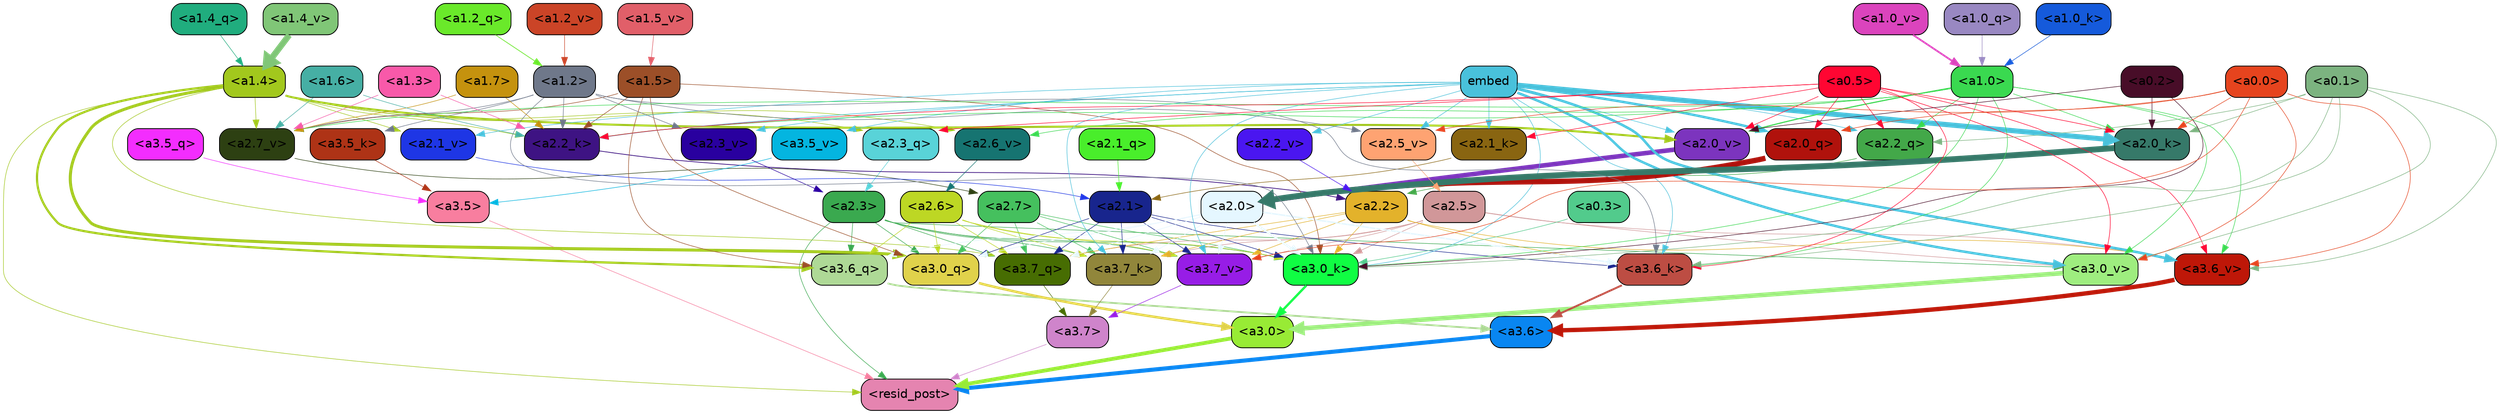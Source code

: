 strict digraph "" {
	graph [bgcolor=transparent,
		layout=dot,
		overlap=false,
		splines=true
	];
	"<a3.7>"	[color=black,
		fillcolor="#cf84cb",
		fontname=Helvetica,
		shape=box,
		style="filled, rounded"];
	"<resid_post>"	[color=black,
		fillcolor="#e584b0",
		fontname=Helvetica,
		shape=box,
		style="filled, rounded"];
	"<a3.7>" -> "<resid_post>"	[color="#cf84cb",
		penwidth=0.6];
	"<a3.6>"	[color=black,
		fillcolor="#0986f1",
		fontname=Helvetica,
		shape=box,
		style="filled, rounded"];
	"<a3.6>" -> "<resid_post>"	[color="#0986f1",
		penwidth=4.648244500160217];
	"<a3.5>"	[color=black,
		fillcolor="#f87e9f",
		fontname=Helvetica,
		shape=box,
		style="filled, rounded"];
	"<a3.5>" -> "<resid_post>"	[color="#f87e9f",
		penwidth=0.6];
	"<a3.0>"	[color=black,
		fillcolor="#98eb35",
		fontname=Helvetica,
		shape=box,
		style="filled, rounded"];
	"<a3.0>" -> "<resid_post>"	[color="#98eb35",
		penwidth=4.3288813829422];
	"<a2.3>"	[color=black,
		fillcolor="#3aa94f",
		fontname=Helvetica,
		shape=box,
		style="filled, rounded"];
	"<a2.3>" -> "<resid_post>"	[color="#3aa94f",
		penwidth=0.6];
	"<a3.7_q>"	[color=black,
		fillcolor="#476d02",
		fontname=Helvetica,
		shape=box,
		style="filled, rounded"];
	"<a2.3>" -> "<a3.7_q>"	[color="#3aa94f",
		penwidth=0.6];
	"<a3.6_q>"	[color=black,
		fillcolor="#aed996",
		fontname=Helvetica,
		shape=box,
		style="filled, rounded"];
	"<a2.3>" -> "<a3.6_q>"	[color="#3aa94f",
		penwidth=0.6];
	"<a3.0_q>"	[color=black,
		fillcolor="#e0d24b",
		fontname=Helvetica,
		shape=box,
		style="filled, rounded"];
	"<a2.3>" -> "<a3.0_q>"	[color="#3aa94f",
		penwidth=0.6];
	"<a3.7_k>"	[color=black,
		fillcolor="#91863b",
		fontname=Helvetica,
		shape=box,
		style="filled, rounded"];
	"<a2.3>" -> "<a3.7_k>"	[color="#3aa94f",
		penwidth=0.6];
	"<a3.0_k>"	[color=black,
		fillcolor="#10fd43",
		fontname=Helvetica,
		shape=box,
		style="filled, rounded"];
	"<a2.3>" -> "<a3.0_k>"	[color="#3aa94f",
		penwidth=0.6];
	"<a3.7_v>"	[color=black,
		fillcolor="#971de6",
		fontname=Helvetica,
		shape=box,
		style="filled, rounded"];
	"<a2.3>" -> "<a3.7_v>"	[color="#3aa94f",
		penwidth=0.6];
	"<a3.0_v>"	[color=black,
		fillcolor="#9eed7f",
		fontname=Helvetica,
		shape=box,
		style="filled, rounded"];
	"<a2.3>" -> "<a3.0_v>"	[color="#3aa94f",
		penwidth=0.6];
	"<a1.4>"	[color=black,
		fillcolor="#a2c81d",
		fontname=Helvetica,
		shape=box,
		style="filled, rounded"];
	"<a1.4>" -> "<resid_post>"	[color="#a2c81d",
		penwidth=0.6];
	"<a1.4>" -> "<a3.7_q>"	[color="#a2c81d",
		penwidth=0.6];
	"<a1.4>" -> "<a3.6_q>"	[color="#a2c81d",
		penwidth=2.5397292599081993];
	"<a1.4>" -> "<a3.0_q>"	[color="#a2c81d",
		penwidth=3.3985572457313538];
	"<a2.3_q>"	[color=black,
		fillcolor="#59d3d8",
		fontname=Helvetica,
		shape=box,
		style="filled, rounded"];
	"<a1.4>" -> "<a2.3_q>"	[color="#a2c81d",
		penwidth=0.6];
	"<a2.2_k>"	[color=black,
		fillcolor="#3e1383",
		fontname=Helvetica,
		shape=box,
		style="filled, rounded"];
	"<a1.4>" -> "<a2.2_k>"	[color="#a2c81d",
		penwidth=0.6];
	"<a2.7_v>"	[color=black,
		fillcolor="#2d4012",
		fontname=Helvetica,
		shape=box,
		style="filled, rounded"];
	"<a1.4>" -> "<a2.7_v>"	[color="#a2c81d",
		penwidth=0.6];
	"<a2.6_v>"	[color=black,
		fillcolor="#167471",
		fontname=Helvetica,
		shape=box,
		style="filled, rounded"];
	"<a1.4>" -> "<a2.6_v>"	[color="#a2c81d",
		penwidth=0.6];
	"<a2.1_v>"	[color=black,
		fillcolor="#1e36e5",
		fontname=Helvetica,
		shape=box,
		style="filled, rounded"];
	"<a1.4>" -> "<a2.1_v>"	[color="#a2c81d",
		penwidth=0.6];
	"<a2.0_v>"	[color=black,
		fillcolor="#7c34be",
		fontname=Helvetica,
		shape=box,
		style="filled, rounded"];
	"<a1.4>" -> "<a2.0_v>"	[color="#a2c81d",
		penwidth=2.3308929204940796];
	"<a3.7_q>" -> "<a3.7>"	[color="#476d02",
		penwidth=0.6];
	"<a3.6_q>" -> "<a3.6>"	[color="#aed996",
		penwidth=2.03758105635643];
	"<a3.5_q>"	[color=black,
		fillcolor="#f32dfe",
		fontname=Helvetica,
		shape=box,
		style="filled, rounded"];
	"<a3.5_q>" -> "<a3.5>"	[color="#f32dfe",
		penwidth=0.6];
	"<a3.0_q>" -> "<a3.0>"	[color="#e0d24b",
		penwidth=2.8638100624084473];
	"<a3.7_k>" -> "<a3.7>"	[color="#91863b",
		penwidth=0.6];
	"<a3.6_k>"	[color=black,
		fillcolor="#bd4d43",
		fontname=Helvetica,
		shape=box,
		style="filled, rounded"];
	"<a3.6_k>" -> "<a3.6>"	[color="#bd4d43",
		penwidth=2.174198240041733];
	"<a3.5_k>"	[color=black,
		fillcolor="#ae3316",
		fontname=Helvetica,
		shape=box,
		style="filled, rounded"];
	"<a3.5_k>" -> "<a3.5>"	[color="#ae3316",
		penwidth=0.6];
	"<a3.0_k>" -> "<a3.0>"	[color="#10fd43",
		penwidth=2.6274144649505615];
	"<a3.7_v>" -> "<a3.7>"	[color="#971de6",
		penwidth=0.6];
	"<a3.6_v>"	[color=black,
		fillcolor="#be1708",
		fontname=Helvetica,
		shape=box,
		style="filled, rounded"];
	"<a3.6_v>" -> "<a3.6>"	[color="#be1708",
		penwidth=5.002329230308533];
	"<a3.5_v>"	[color=black,
		fillcolor="#04b5e0",
		fontname=Helvetica,
		shape=box,
		style="filled, rounded"];
	"<a3.5_v>" -> "<a3.5>"	[color="#04b5e0",
		penwidth=0.6];
	"<a3.0_v>" -> "<a3.0>"	[color="#9eed7f",
		penwidth=5.188832879066467];
	"<a2.7>"	[color=black,
		fillcolor="#45c05e",
		fontname=Helvetica,
		shape=box,
		style="filled, rounded"];
	"<a2.7>" -> "<a3.7_q>"	[color="#45c05e",
		penwidth=0.6];
	"<a2.7>" -> "<a3.0_q>"	[color="#45c05e",
		penwidth=0.6];
	"<a2.7>" -> "<a3.7_k>"	[color="#45c05e",
		penwidth=0.6];
	"<a2.7>" -> "<a3.0_k>"	[color="#45c05e",
		penwidth=0.6];
	"<a2.7>" -> "<a3.7_v>"	[color="#45c05e",
		penwidth=0.6];
	"<a2.6>"	[color=black,
		fillcolor="#bdd724",
		fontname=Helvetica,
		shape=box,
		style="filled, rounded"];
	"<a2.6>" -> "<a3.7_q>"	[color="#bdd724",
		penwidth=0.6];
	"<a2.6>" -> "<a3.6_q>"	[color="#bdd724",
		penwidth=0.6];
	"<a2.6>" -> "<a3.0_q>"	[color="#bdd724",
		penwidth=0.6];
	"<a2.6>" -> "<a3.7_k>"	[color="#bdd724",
		penwidth=0.6];
	"<a2.6>" -> "<a3.0_k>"	[color="#bdd724",
		penwidth=0.6];
	"<a2.6>" -> "<a3.7_v>"	[color="#bdd724",
		penwidth=0.6];
	"<a2.5>"	[color=black,
		fillcolor="#d19799",
		fontname=Helvetica,
		shape=box,
		style="filled, rounded"];
	"<a2.5>" -> "<a3.7_q>"	[color="#d19799",
		penwidth=0.6];
	"<a2.5>" -> "<a3.7_k>"	[color="#d19799",
		penwidth=0.6];
	"<a2.5>" -> "<a3.0_k>"	[color="#d19799",
		penwidth=0.6];
	"<a2.5>" -> "<a3.7_v>"	[color="#d19799",
		penwidth=0.6];
	"<a2.5>" -> "<a3.6_v>"	[color="#d19799",
		penwidth=0.6];
	"<a2.5>" -> "<a3.0_v>"	[color="#d19799",
		penwidth=0.6];
	"<a2.2>"	[color=black,
		fillcolor="#e3b22b",
		fontname=Helvetica,
		shape=box,
		style="filled, rounded"];
	"<a2.2>" -> "<a3.7_q>"	[color="#e3b22b",
		penwidth=0.6];
	"<a2.2>" -> "<a3.7_k>"	[color="#e3b22b",
		penwidth=0.6];
	"<a2.2>" -> "<a3.6_k>"	[color="#e3b22b",
		penwidth=0.6];
	"<a2.2>" -> "<a3.0_k>"	[color="#e3b22b",
		penwidth=0.6];
	"<a2.2>" -> "<a3.7_v>"	[color="#e3b22b",
		penwidth=0.6];
	"<a2.2>" -> "<a3.6_v>"	[color="#e3b22b",
		penwidth=0.6];
	"<a2.1>"	[color=black,
		fillcolor="#18258d",
		fontname=Helvetica,
		shape=box,
		style="filled, rounded"];
	"<a2.1>" -> "<a3.7_q>"	[color="#18258d",
		penwidth=0.6];
	"<a2.1>" -> "<a3.0_q>"	[color="#18258d",
		penwidth=0.6];
	"<a2.1>" -> "<a3.7_k>"	[color="#18258d",
		penwidth=0.6];
	"<a2.1>" -> "<a3.6_k>"	[color="#18258d",
		penwidth=0.6];
	"<a2.1>" -> "<a3.0_k>"	[color="#18258d",
		penwidth=0.6];
	"<a2.1>" -> "<a3.7_v>"	[color="#18258d",
		penwidth=0.6];
	"<a2.0>"	[color=black,
		fillcolor="#e5f7ff",
		fontname=Helvetica,
		shape=box,
		style="filled, rounded"];
	"<a2.0>" -> "<a3.7_q>"	[color="#e5f7ff",
		penwidth=0.6];
	"<a2.0>" -> "<a3.6_q>"	[color="#e5f7ff",
		penwidth=0.6];
	"<a2.0>" -> "<a3.0_q>"	[color="#e5f7ff",
		penwidth=0.6];
	"<a2.0>" -> "<a3.7_k>"	[color="#e5f7ff",
		penwidth=0.6];
	"<a2.0>" -> "<a3.6_k>"	[color="#e5f7ff",
		penwidth=1.5717863738536835];
	"<a2.0>" -> "<a3.0_k>"	[color="#e5f7ff",
		penwidth=2.205150544643402];
	"<a2.0>" -> "<a3.7_v>"	[color="#e5f7ff",
		penwidth=0.6];
	"<a1.5>"	[color=black,
		fillcolor="#9c4f28",
		fontname=Helvetica,
		shape=box,
		style="filled, rounded"];
	"<a1.5>" -> "<a3.6_q>"	[color="#9c4f28",
		penwidth=0.6];
	"<a1.5>" -> "<a3.0_q>"	[color="#9c4f28",
		penwidth=0.6];
	"<a1.5>" -> "<a3.0_k>"	[color="#9c4f28",
		penwidth=0.6];
	"<a1.5>" -> "<a2.2_k>"	[color="#9c4f28",
		penwidth=0.6];
	"<a1.5>" -> "<a2.7_v>"	[color="#9c4f28",
		penwidth=0.6];
	embed	[color=black,
		fillcolor="#49c1db",
		fontname=Helvetica,
		shape=box,
		style="filled, rounded"];
	embed -> "<a3.7_k>"	[color="#49c1db",
		penwidth=0.6];
	embed -> "<a3.6_k>"	[color="#49c1db",
		penwidth=0.6];
	embed -> "<a3.0_k>"	[color="#49c1db",
		penwidth=0.6];
	embed -> "<a3.7_v>"	[color="#49c1db",
		penwidth=0.6];
	embed -> "<a3.6_v>"	[color="#49c1db",
		penwidth=2.882729172706604];
	embed -> "<a3.5_v>"	[color="#49c1db",
		penwidth=0.6];
	embed -> "<a3.0_v>"	[color="#49c1db",
		penwidth=2.812090039253235];
	"<a2.2_q>"	[color=black,
		fillcolor="#43a849",
		fontname=Helvetica,
		shape=box,
		style="filled, rounded"];
	embed -> "<a2.2_q>"	[color="#49c1db",
		penwidth=0.6];
	"<a2.0_q>"	[color=black,
		fillcolor="#b0120c",
		fontname=Helvetica,
		shape=box,
		style="filled, rounded"];
	embed -> "<a2.0_q>"	[color="#49c1db",
		penwidth=2.773140072822571];
	embed -> "<a2.2_k>"	[color="#49c1db",
		penwidth=0.6694881916046143];
	"<a2.1_k>"	[color=black,
		fillcolor="#896511",
		fontname=Helvetica,
		shape=box,
		style="filled, rounded"];
	embed -> "<a2.1_k>"	[color="#49c1db",
		penwidth=0.6];
	"<a2.0_k>"	[color=black,
		fillcolor="#367969",
		fontname=Helvetica,
		shape=box,
		style="filled, rounded"];
	embed -> "<a2.0_k>"	[color="#49c1db",
		penwidth=5.809704422950745];
	"<a2.5_v>"	[color=black,
		fillcolor="#fea372",
		fontname=Helvetica,
		shape=box,
		style="filled, rounded"];
	embed -> "<a2.5_v>"	[color="#49c1db",
		penwidth=0.6];
	"<a2.3_v>"	[color=black,
		fillcolor="#29009f",
		fontname=Helvetica,
		shape=box,
		style="filled, rounded"];
	embed -> "<a2.3_v>"	[color="#49c1db",
		penwidth=0.6];
	"<a2.2_v>"	[color=black,
		fillcolor="#4a16f0",
		fontname=Helvetica,
		shape=box,
		style="filled, rounded"];
	embed -> "<a2.2_v>"	[color="#49c1db",
		penwidth=0.6];
	embed -> "<a2.1_v>"	[color="#49c1db",
		penwidth=0.6];
	embed -> "<a2.0_v>"	[color="#49c1db",
		penwidth=0.6];
	"<a1.2>"	[color=black,
		fillcolor="#6f788a",
		fontname=Helvetica,
		shape=box,
		style="filled, rounded"];
	"<a1.2>" -> "<a3.6_k>"	[color="#6f788a",
		penwidth=0.6];
	"<a1.2>" -> "<a3.5_k>"	[color="#6f788a",
		penwidth=0.6];
	"<a1.2>" -> "<a3.0_k>"	[color="#6f788a",
		penwidth=0.6];
	"<a1.2>" -> "<a2.2_k>"	[color="#6f788a",
		penwidth=0.6];
	"<a1.2>" -> "<a2.7_v>"	[color="#6f788a",
		penwidth=0.6];
	"<a1.2>" -> "<a2.5_v>"	[color="#6f788a",
		penwidth=0.6];
	"<a1.2>" -> "<a2.3_v>"	[color="#6f788a",
		penwidth=0.6];
	"<a1.0>"	[color=black,
		fillcolor="#3ad950",
		fontname=Helvetica,
		shape=box,
		style="filled, rounded"];
	"<a1.0>" -> "<a3.6_k>"	[color="#3ad950",
		penwidth=0.6];
	"<a1.0>" -> "<a3.0_k>"	[color="#3ad950",
		penwidth=0.6];
	"<a1.0>" -> "<a3.6_v>"	[color="#3ad950",
		penwidth=0.6];
	"<a1.0>" -> "<a3.0_v>"	[color="#3ad950",
		penwidth=0.6];
	"<a1.0>" -> "<a2.2_q>"	[color="#3ad950",
		penwidth=0.6];
	"<a1.0>" -> "<a2.2_k>"	[color="#3ad950",
		penwidth=0.6];
	"<a1.0>" -> "<a2.0_k>"	[color="#3ad950",
		penwidth=0.6];
	"<a1.0>" -> "<a2.7_v>"	[color="#3ad950",
		penwidth=0.6];
	"<a1.0>" -> "<a2.6_v>"	[color="#3ad950",
		penwidth=0.6];
	"<a1.0>" -> "<a2.0_v>"	[color="#3ad950",
		penwidth=1.2632839679718018];
	"<a0.5>"	[color=black,
		fillcolor="#ff0632",
		fontname=Helvetica,
		shape=box,
		style="filled, rounded"];
	"<a0.5>" -> "<a3.6_k>"	[color="#ff0632",
		penwidth=0.6];
	"<a0.5>" -> "<a3.6_v>"	[color="#ff0632",
		penwidth=0.6];
	"<a0.5>" -> "<a3.0_v>"	[color="#ff0632",
		penwidth=0.6281400918960571];
	"<a0.5>" -> "<a2.3_q>"	[color="#ff0632",
		penwidth=0.6];
	"<a0.5>" -> "<a2.2_q>"	[color="#ff0632",
		penwidth=0.6];
	"<a0.5>" -> "<a2.0_q>"	[color="#ff0632",
		penwidth=0.6];
	"<a0.5>" -> "<a2.2_k>"	[color="#ff0632",
		penwidth=0.6];
	"<a0.5>" -> "<a2.1_k>"	[color="#ff0632",
		penwidth=0.6];
	"<a0.5>" -> "<a2.0_k>"	[color="#ff0632",
		penwidth=0.6196913719177246];
	"<a0.5>" -> "<a2.0_v>"	[color="#ff0632",
		penwidth=0.6];
	"<a0.1>"	[color=black,
		fillcolor="#7cb380",
		fontname=Helvetica,
		shape=box,
		style="filled, rounded"];
	"<a0.1>" -> "<a3.6_k>"	[color="#7cb380",
		penwidth=0.6];
	"<a0.1>" -> "<a3.0_k>"	[color="#7cb380",
		penwidth=0.6];
	"<a0.1>" -> "<a3.6_v>"	[color="#7cb380",
		penwidth=0.6];
	"<a0.1>" -> "<a3.0_v>"	[color="#7cb380",
		penwidth=0.6];
	"<a0.1>" -> "<a2.2_q>"	[color="#7cb380",
		penwidth=0.6];
	"<a0.1>" -> "<a2.0_k>"	[color="#7cb380",
		penwidth=0.6];
	"<a0.3>"	[color=black,
		fillcolor="#52cb8c",
		fontname=Helvetica,
		shape=box,
		style="filled, rounded"];
	"<a0.3>" -> "<a3.0_k>"	[color="#52cb8c",
		penwidth=0.6];
	"<a0.2>"	[color=black,
		fillcolor="#480d28",
		fontname=Helvetica,
		shape=box,
		style="filled, rounded"];
	"<a0.2>" -> "<a3.0_k>"	[color="#480d28",
		penwidth=0.6];
	"<a0.2>" -> "<a2.0_k>"	[color="#480d28",
		penwidth=0.6];
	"<a0.2>" -> "<a2.0_v>"	[color="#480d28",
		penwidth=0.6];
	"<a0.0>"	[color=black,
		fillcolor="#e6441e",
		fontname=Helvetica,
		shape=box,
		style="filled, rounded"];
	"<a0.0>" -> "<a3.7_v>"	[color="#e6441e",
		penwidth=0.6];
	"<a0.0>" -> "<a3.6_v>"	[color="#e6441e",
		penwidth=0.6];
	"<a0.0>" -> "<a3.0_v>"	[color="#e6441e",
		penwidth=0.6];
	"<a0.0>" -> "<a2.0_q>"	[color="#e6441e",
		penwidth=0.6];
	"<a0.0>" -> "<a2.0_k>"	[color="#e6441e",
		penwidth=0.6];
	"<a0.0>" -> "<a2.5_v>"	[color="#e6441e",
		penwidth=0.6];
	"<a2.3_q>" -> "<a2.3>"	[color="#59d3d8",
		penwidth=0.6];
	"<a2.2_q>" -> "<a2.2>"	[color="#43a849",
		penwidth=0.6299107074737549];
	"<a2.1_q>"	[color=black,
		fillcolor="#49ee2b",
		fontname=Helvetica,
		shape=box,
		style="filled, rounded"];
	"<a2.1_q>" -> "<a2.1>"	[color="#49ee2b",
		penwidth=0.6];
	"<a2.0_q>" -> "<a2.0>"	[color="#b0120c",
		penwidth=6.081655263900757];
	"<a2.2_k>" -> "<a2.2>"	[color="#3e1383",
		penwidth=0.8337457180023193];
	"<a2.1_k>" -> "<a2.1>"	[color="#896511",
		penwidth=0.6];
	"<a2.0_k>" -> "<a2.0>"	[color="#367969",
		penwidth=6.795950889587402];
	"<a2.7_v>" -> "<a2.7>"	[color="#2d4012",
		penwidth=0.6];
	"<a2.6_v>" -> "<a2.6>"	[color="#167471",
		penwidth=0.6];
	"<a2.5_v>" -> "<a2.5>"	[color="#fea372",
		penwidth=0.6];
	"<a2.3_v>" -> "<a2.3>"	[color="#29009f",
		penwidth=0.6];
	"<a2.2_v>" -> "<a2.2>"	[color="#4a16f0",
		penwidth=0.6];
	"<a2.1_v>" -> "<a2.1>"	[color="#1e36e5",
		penwidth=0.6];
	"<a2.0_v>" -> "<a2.0>"	[color="#7c34be",
		penwidth=5.211444020271301];
	"<a1.7>"	[color=black,
		fillcolor="#c5920e",
		fontname=Helvetica,
		shape=box,
		style="filled, rounded"];
	"<a1.7>" -> "<a2.2_k>"	[color="#c5920e",
		penwidth=0.6];
	"<a1.7>" -> "<a2.7_v>"	[color="#c5920e",
		penwidth=0.6];
	"<a1.6>"	[color=black,
		fillcolor="#46afa4",
		fontname=Helvetica,
		shape=box,
		style="filled, rounded"];
	"<a1.6>" -> "<a2.2_k>"	[color="#46afa4",
		penwidth=0.6];
	"<a1.6>" -> "<a2.7_v>"	[color="#46afa4",
		penwidth=0.6];
	"<a1.3>"	[color=black,
		fillcolor="#f859a9",
		fontname=Helvetica,
		shape=box,
		style="filled, rounded"];
	"<a1.3>" -> "<a2.2_k>"	[color="#f859a9",
		penwidth=0.6];
	"<a1.3>" -> "<a2.7_v>"	[color="#f859a9",
		penwidth=0.6];
	"<a1.4_q>"	[color=black,
		fillcolor="#20ad7e",
		fontname=Helvetica,
		shape=box,
		style="filled, rounded"];
	"<a1.4_q>" -> "<a1.4>"	[color="#20ad7e",
		penwidth=0.6];
	"<a1.2_q>"	[color=black,
		fillcolor="#6ae92a",
		fontname=Helvetica,
		shape=box,
		style="filled, rounded"];
	"<a1.2_q>" -> "<a1.2>"	[color="#6ae92a",
		penwidth=0.7635738849639893];
	"<a1.0_q>"	[color=black,
		fillcolor="#9988c2",
		fontname=Helvetica,
		shape=box,
		style="filled, rounded"];
	"<a1.0_q>" -> "<a1.0>"	[color="#9988c2",
		penwidth=0.6];
	"<a1.0_k>"	[color=black,
		fillcolor="#155adb",
		fontname=Helvetica,
		shape=box,
		style="filled, rounded"];
	"<a1.0_k>" -> "<a1.0>"	[color="#155adb",
		penwidth=0.6];
	"<a1.5_v>"	[color=black,
		fillcolor="#e15f69",
		fontname=Helvetica,
		shape=box,
		style="filled, rounded"];
	"<a1.5_v>" -> "<a1.5>"	[color="#e15f69",
		penwidth=0.6];
	"<a1.4_v>"	[color=black,
		fillcolor="#80c677",
		fontname=Helvetica,
		shape=box,
		style="filled, rounded"];
	"<a1.4_v>" -> "<a1.4>"	[color="#80c677",
		penwidth=7.066803693771362];
	"<a1.2_v>"	[color=black,
		fillcolor="#cb4427",
		fontname=Helvetica,
		shape=box,
		style="filled, rounded"];
	"<a1.2_v>" -> "<a1.2>"	[color="#cb4427",
		penwidth=0.6];
	"<a1.0_v>"	[color=black,
		fillcolor="#db44bd",
		fontname=Helvetica,
		shape=box,
		style="filled, rounded"];
	"<a1.0_v>" -> "<a1.0>"	[color="#db44bd",
		penwidth=1.970656156539917];
}

